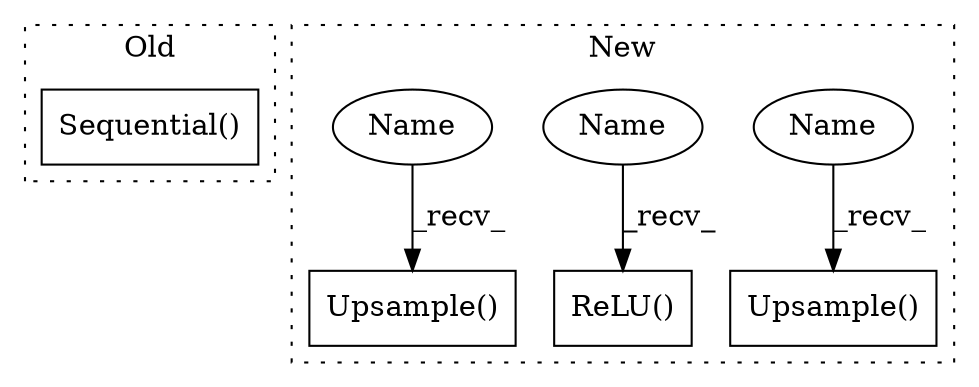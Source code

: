 digraph G {
subgraph cluster0 {
1 [label="Sequential()" a="75" s="2268,2373" l="31,14" shape="box"];
label = "Old";
style="dotted";
}
subgraph cluster1 {
2 [label="Upsample()" a="75" s="2938" l="27" shape="box"];
3 [label="ReLU()" a="75" s="2739" l="9" shape="box"];
4 [label="Upsample()" a="75" s="2572" l="27" shape="box"];
5 [label="Name" a="87" s="2572" l="2" shape="ellipse"];
6 [label="Name" a="87" s="2739" l="2" shape="ellipse"];
7 [label="Name" a="87" s="2938" l="2" shape="ellipse"];
label = "New";
style="dotted";
}
5 -> 4 [label="_recv_"];
6 -> 3 [label="_recv_"];
7 -> 2 [label="_recv_"];
}